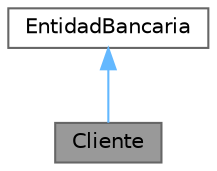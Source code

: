 digraph "Cliente"
{
 // LATEX_PDF_SIZE
  bgcolor="transparent";
  edge [fontname=Helvetica,fontsize=10,labelfontname=Helvetica,labelfontsize=10];
  node [fontname=Helvetica,fontsize=10,shape=box,height=0.2,width=0.4];
  Node1 [id="Node000001",label="Cliente",height=0.2,width=0.4,color="gray40", fillcolor="grey60", style="filled", fontcolor="black",tooltip="es un cliente de una entidad bancaria."];
  Node2 -> Node1 [id="edge1_Node000001_Node000002",dir="back",color="steelblue1",style="solid",tooltip=" "];
  Node2 [id="Node000002",label="EntidadBancaria",height=0.2,width=0.4,color="gray40", fillcolor="white", style="filled",URL="$class_entidad_bancaria.html",tooltip="Clase padre del sistema bancario."];
}
